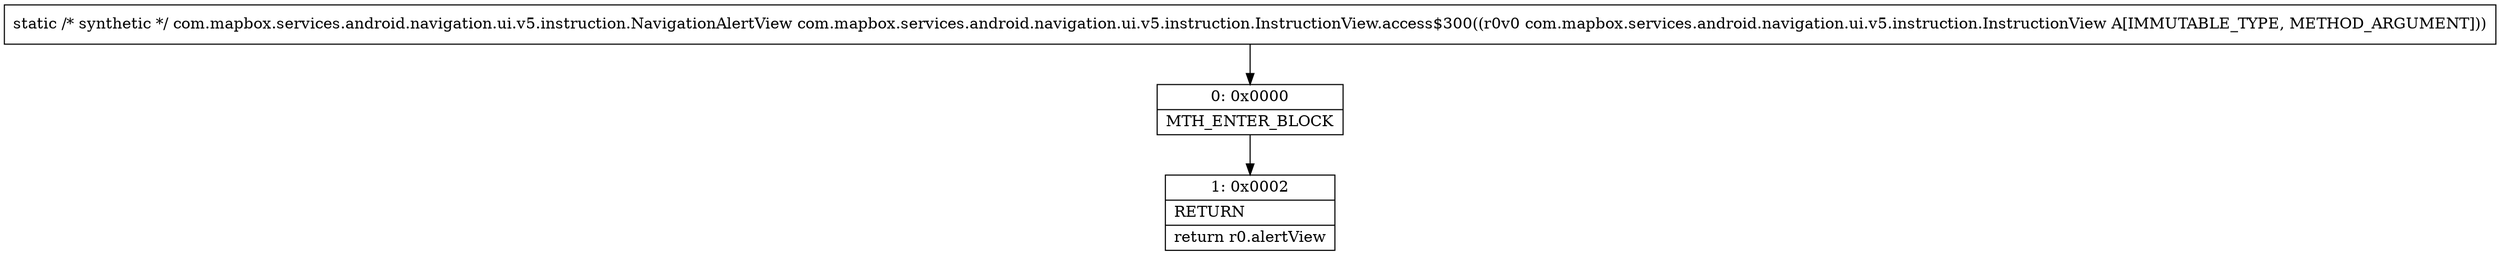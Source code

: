 digraph "CFG forcom.mapbox.services.android.navigation.ui.v5.instruction.InstructionView.access$300(Lcom\/mapbox\/services\/android\/navigation\/ui\/v5\/instruction\/InstructionView;)Lcom\/mapbox\/services\/android\/navigation\/ui\/v5\/instruction\/NavigationAlertView;" {
Node_0 [shape=record,label="{0\:\ 0x0000|MTH_ENTER_BLOCK\l}"];
Node_1 [shape=record,label="{1\:\ 0x0002|RETURN\l|return r0.alertView\l}"];
MethodNode[shape=record,label="{static \/* synthetic *\/ com.mapbox.services.android.navigation.ui.v5.instruction.NavigationAlertView com.mapbox.services.android.navigation.ui.v5.instruction.InstructionView.access$300((r0v0 com.mapbox.services.android.navigation.ui.v5.instruction.InstructionView A[IMMUTABLE_TYPE, METHOD_ARGUMENT])) }"];
MethodNode -> Node_0;
Node_0 -> Node_1;
}

